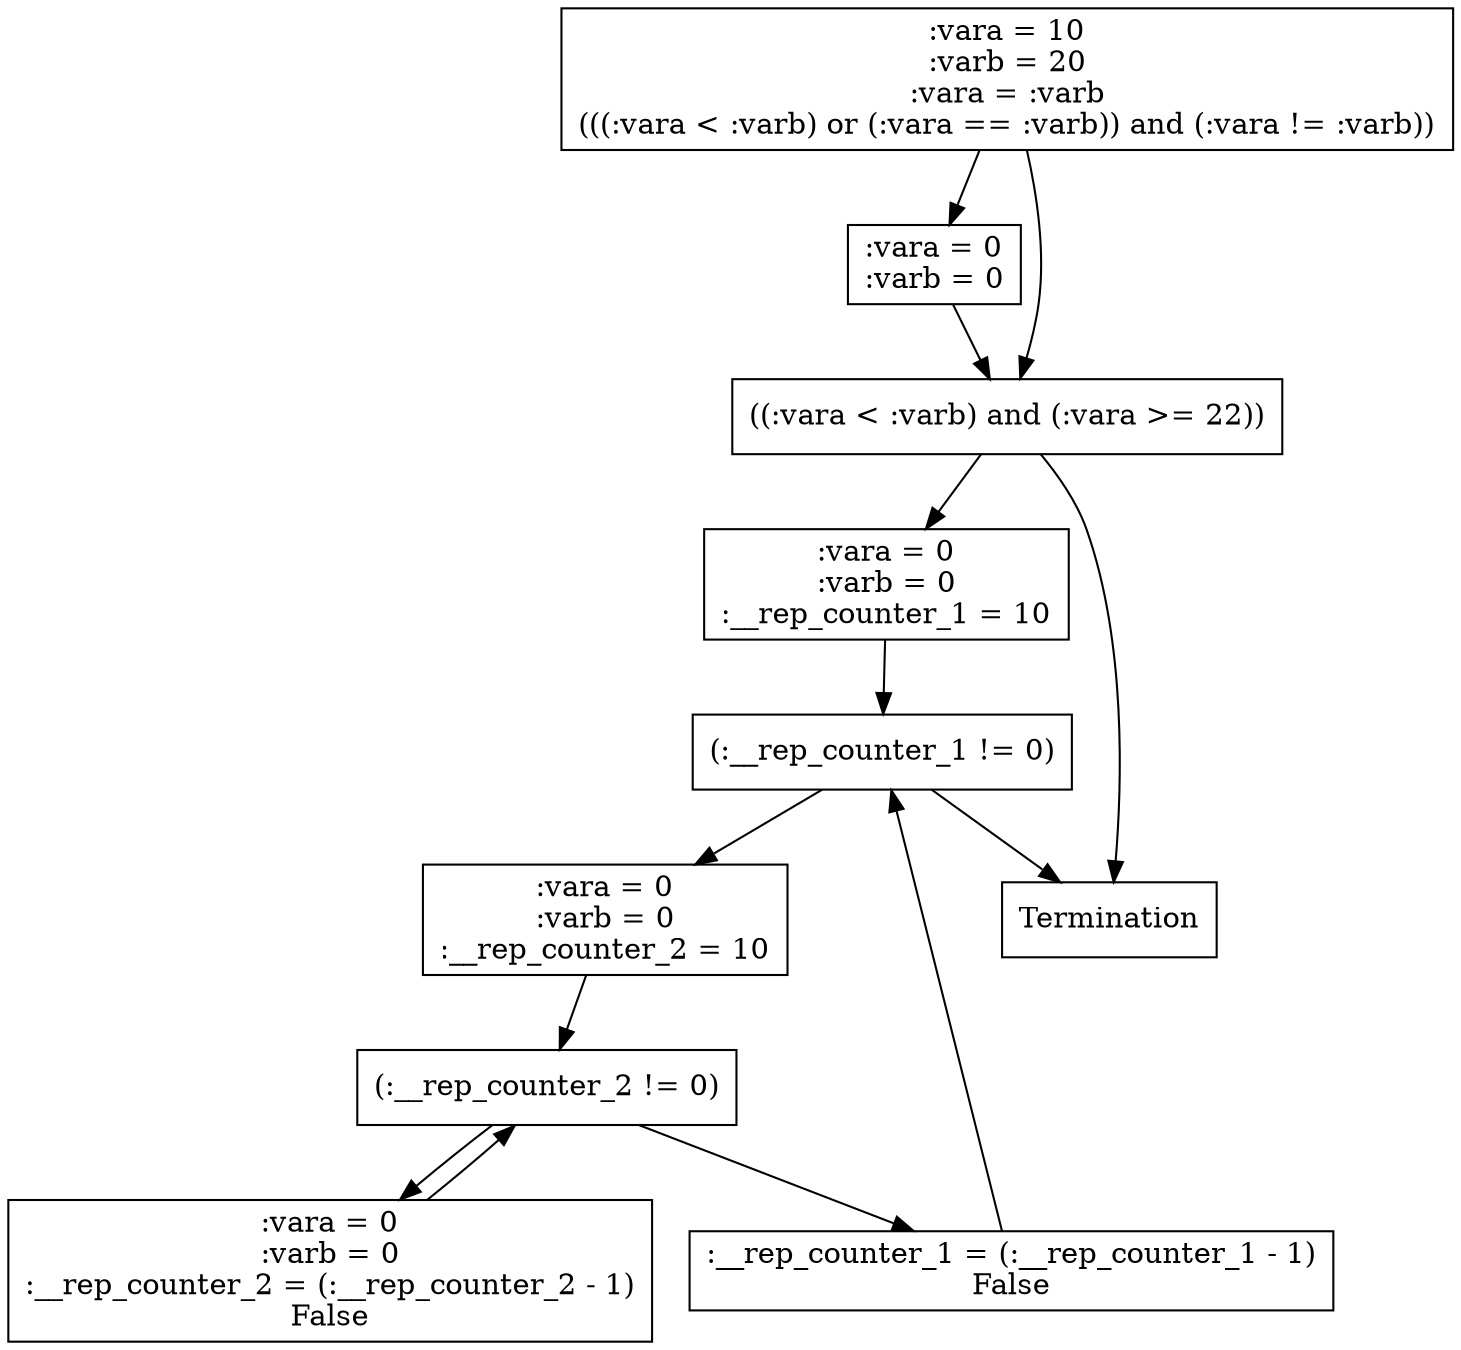 // Control Flow Graph
strict digraph {
	0 [label=":vara = 10
:varb = 20
:vara = :varb
(((:vara < :varb) or (:vara == :varb)) and (:vara != :varb))" shape=box]
	4 [label=":vara = 0
:varb = 0" shape=box]
	6 [label="((:vara < :varb) and (:vara >= 22))" shape=box]
	7 [label=":vara = 0
:varb = 0
:__rep_counter_1 = 10" shape=box]
	10 [label="(:__rep_counter_1 != 0)" shape=box]
	11 [label=":vara = 0
:varb = 0
:__rep_counter_2 = 10" shape=box]
	14 [label="(:__rep_counter_2 != 0)" shape=box]
	15 [label=":vara = 0
:varb = 0
:__rep_counter_2 = (:__rep_counter_2 - 1)
False" shape=box]
	19 [label=":__rep_counter_1 = (:__rep_counter_1 - 1)
False" shape=box]
	21 [label=Termination shape=box]
	0 -> 4
	0 -> 6
	4 -> 6
	6 -> 7
	6 -> 21
	7 -> 10
	10 -> 11
	10 -> 21
	11 -> 14
	14 -> 15
	14 -> 19
	15 -> 14
	19 -> 10
}
